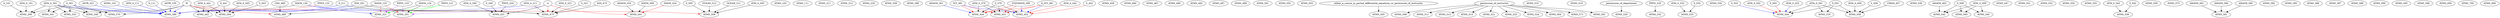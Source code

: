 digraph G {
    ATMS_101;
    ATMS_103;
    ATMS_111;
    ATMS_211;
    ATMS_212;
    ATMS_220;
    edge [color=black];
    ATM_S_101 -> ATMS_290;
    S_101 -> ATMS_290;
    ATM_S_301 -> ATMS_290;
    S_301 -> ATMS_290;
    edge [color=black];
    MATH_124 -> ATMS_301;
    edge [color=red];
    MATH_125 -> ATMS_301;
    edge [color=blue];
    MATH_126 -> ATMS_301;
    edge [color=green];
    PHYS_121 -> ATMS_301;
    edge [color=lightblue];
    PHYS_122 -> ATMS_301;
    edge [color=purple];
    PHYS_123 -> ATMS_301;
    A -> ATMS_301;
    edge [color=black];
    MATH_124 -> ATMS_321;
    edge [color=red];
    MATH_125 -> ATMS_321;
    edge [color=blue];
    MATH_126 -> ATMS_321;
    edge [color=green];
    PHYS_121 -> ATMS_321;
    edge [color=lightblue];
    PHYS_122 -> ATMS_321;
    edge [color=purple];
    PHYS_123 -> ATMS_321;
    edge [color=black];
    ATM_S_301 -> ATMS_340;
    S_301 -> ATMS_340;
    W -> ATMS_340;
    edge [color=black];
    ATM_S_301 -> ATMS_341;
    S_301 -> ATMS_341;
    ATMS_358;
    edge [color=black];
    ATM_S_301 -> ATMS_370;
    S_301 -> ATMS_370;
    W -> ATMS_370;
    edge [color=black];
    MATH_126 -> ATMS_380;
    edge [color=red];
    PHYS_122 -> ATMS_380;
    edge [color=blue];
    ATMS_101 -> ATMS_380;
    ATM_S_111 -> ATMS_380;
    S_111 -> ATMS_380;
    ATM_S_211 -> ATMS_380;
    S_211 -> ATMS_380;
    ATM_S_301 -> ATMS_380;
    S_301 -> ATMS_380;
    ASTR_150 -> ATMS_380;
    ASTR_321 -> ATMS_380;
    ESS_201 -> ATMS_380;
    W -> ATMS_380;
    ATMS_390;
    edge [color=black];
    ATM_S_340 -> ATMS_431;
    S_340 -> ATMS_431;
    PHYS_224 -> ATMS_431;
    A -> ATMS_431;
    edge [color=black];
    AMATH_353 -> ATMS_441;
    MATH_309 -> ATMS_441;
    edge [color=red];
    MATH_324 -> ATMS_441;
    A -> ATMS_441;
    edge [color=black];
    ATM_S_441 -> ATMS_442;
    S_441 -> ATMS_442;
    W -> ATMS_442;
    edge [color=black];
    ATM_S_370 -> ATMS_444;
    S_370 -> ATMS_444;
    edge [color=red];
    STATMATH_390 -> ATMS_444;
    Q_SCI_381 -> ATMS_444;
    SCI_381 -> ATMS_444;
    edge [color=blue];
    AMATH_301 -> ATMS_444;
    edge [color=black];
    ATM_S_370 -> ATMS_451;
    S_370 -> ATMS_451;
    edge [color=red];
    STATMATH_390 -> ATMS_451;
    Q_SCI_381 -> ATMS_451;
    SCI_381 -> ATMS_451;
    edge [color=black];
    ATM_S_370 -> ATMS_452;
    S_370 -> ATMS_452;
    edge [color=red];
    ATM_S_442 -> ATMS_452;
    S_442 -> ATMS_452;
    edge [color=blue];
    STATMATH_390 -> ATMS_452;
    Q_SCI_381 -> ATMS_452;
    SCI_381 -> ATMS_452;
    ATMS_458;
    ATMS_460;
    edge [color=black];
    ESS_201 -> ATMS_475;
    ATM_S_211 -> ATMS_475;
    S_211 -> ATMS_475;
    ATM_S_321 -> ATMS_475;
    S_321 -> ATMS_475;
    ESS_475 -> ATMS_475;
    edge [color=red];
    A -> ATMS_475;
    edge [color=black];
    MATH_125 -> ATMS_480;
    CEE_480 -> ATMS_480;
    edge [color=red];
    W -> ATMS_480;
    ATMS_487;
    ATMS_490;
    ATMS_492;
    ATMS_497;
    ATMS_499;
    ATMS_501;
    ATMS_502;
    ATMS_503;
    edge [color=black];
    ATM_S_441 -> ATMS_504;
    S_441 -> ATMS_504;
    ATM_S_503 -> ATMS_504;
    S_503 -> ATMS_504;
    W -> ATMS_504;
    edge [color=black];
    either_a_course_in_partial_differential_equations_or_permission_of_instructor -> ATMS_505;
    edge [color=black];
    permission_of_instructor -> ATMS_508;
    edge [color=black];
    OCEAN_511 -> ATMS_509;
    ATM_S_505 -> ATMS_509;
    S_505 -> ATMS_509;
    OCEAN_512 -> ATMS_509;
    edge [color=red];
    W -> ATMS_509;
    ATMS_510;
    edge [color=black];
    permission_of_instructor -> ATMS_511;
    edge [color=black];
    permission_of_instructor -> ATMS_512;
    edge [color=black];
    permission_of_instructor -> ATMS_514;
    ATMS_519;
    edge [color=black];
    permission_of_department -> ATMS_520;
    edge [color=black];
    permission_of_instructor -> ATMS_521;
    edge [color=black];
    permission_of_instructor -> ATMS_523;
    edge [color=black];
    permission_of_instructor -> ATMS_524;
    edge [color=black];
    ATM_S_301 -> ATMS_525;
    S_301 -> ATMS_525;
    edge [color=black];
    PHYS_225 -> ATMS_532;
    edge [color=black];
    ATM_S_532 -> ATMS_533;
    S_532 -> ATMS_533;
    ATMS_534;
    edge [color=black];
    ATM_S_501 -> ATMS_535;
    S_501 -> ATMS_535;
    ATMS_536;
    edge [color=black];
    ATM_S_509 -> ATMS_542;
    S_509 -> ATMS_542;
    AMATH_402 -> ATMS_542;
    edge [color=black];
    ATM_S_501 -> ATMS_544;
    S_501 -> ATMS_544;
    edge [color=red];
    ATM_S_502 -> ATMS_544;
    S_502 -> ATMS_544;
    edge [color=blue];
    ATM_S_552 -> ATMS_544;
    S_552 -> ATMS_544;
    edge [color=black];
    ATM_S_509 -> ATMS_545;
    S_509 -> ATMS_545;
    ATMS_547;
    ATMS_551;
    ATMS_552;
    ATMS_554;
    ATMS_555;
    edge [color=black];
    ATM_S_542 -> ATMS_556;
    S_542 -> ATMS_556;
    edge [color=black];
    ATM_S_458 -> ATMS_558;
    S_458 -> ATMS_558;
    ATM_S_501 -> ATMS_558;
    S_501 -> ATMS_558;
    CHEM_457 -> ATMS_558;
    ATMS_559;
    edge [color=black];
    ATM_S_509 -> ATMS_560;
    S_509 -> ATMS_560;
    edge [color=black];
    permission_of_instructor -> ATMS_564;
    edge [color=black];
    permission_of_instructor -> ATMS_571;
    ATMS_575;
    edge [color=black];
    AMATH_581 -> ATMS_581;
    AMATH_584 -> ATMS_581;
    AMATH_585 -> ATMS_581;
    ATMS_582;
    ATMS_585;
    ATMS_586;
    ATMS_587;
    ATMS_588;
    ATMS_589;
    edge [color=black];
    permission_of_instructor -> ATMS_591;
    ATMS_593;
    ATMS_596;
    ATMS_600;
    ATMS_700;
    ATMS_800;
}
